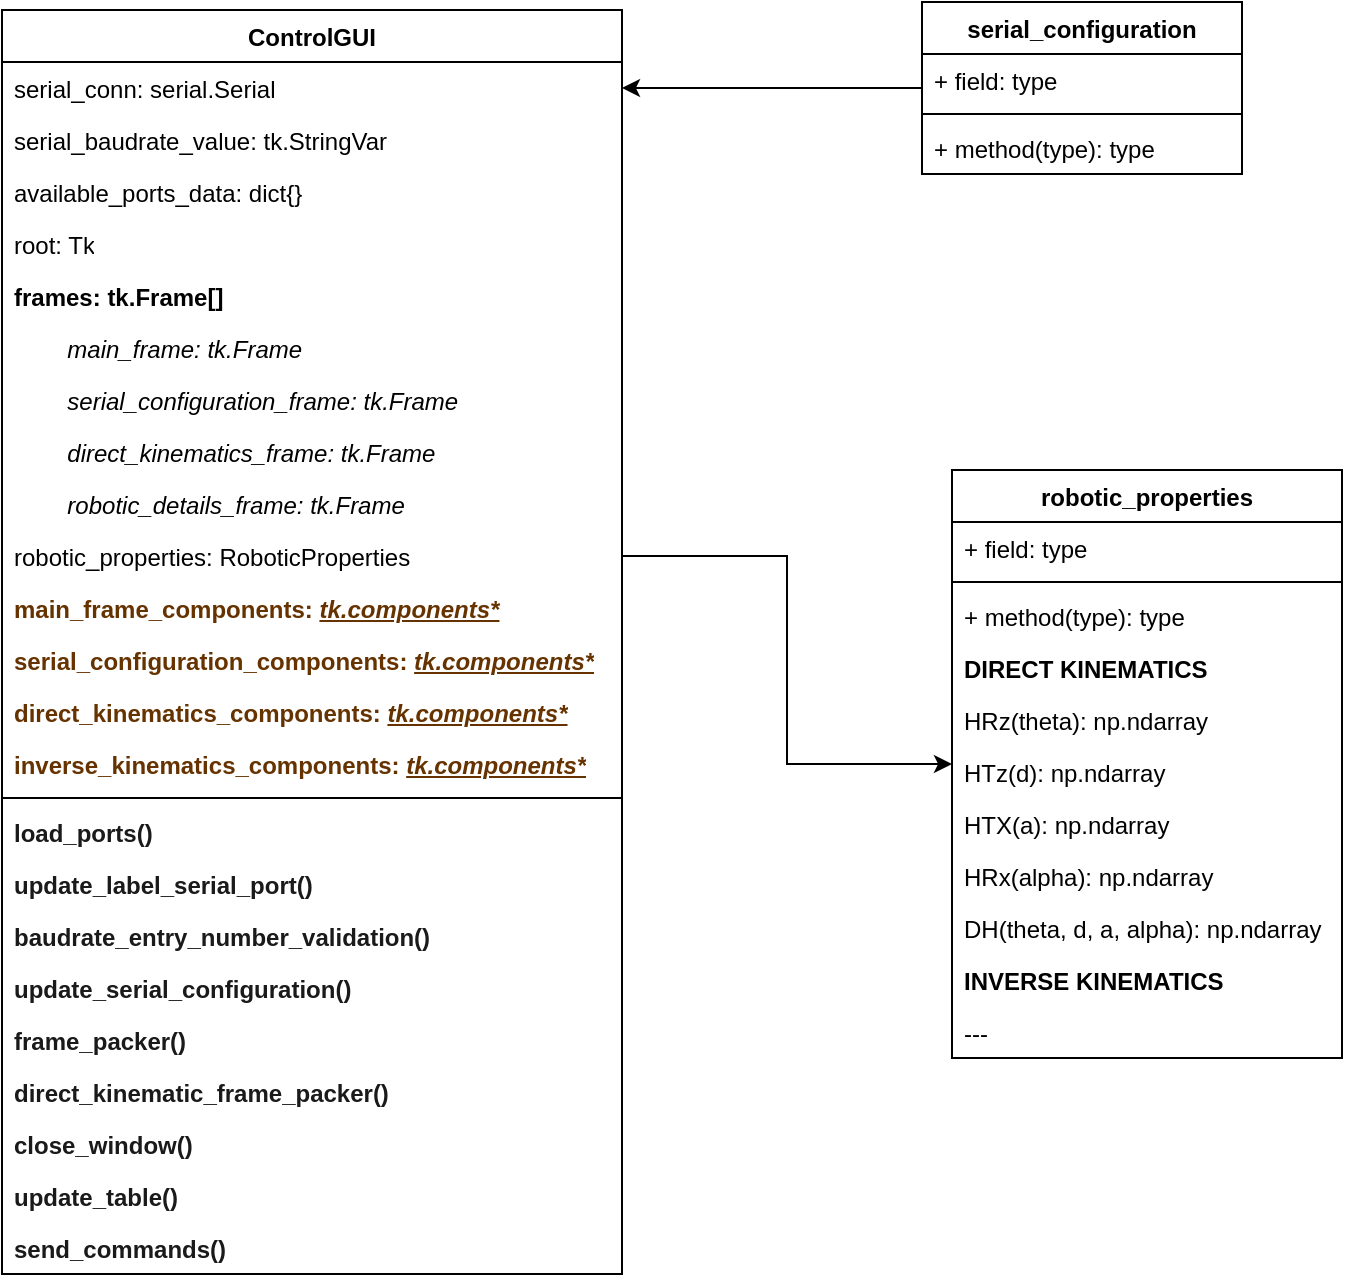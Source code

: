 <mxfile version="24.1.0" type="device">
  <diagram name="Page-1" id="GaDkPSU0LdVX-UyiDDIb">
    <mxGraphModel dx="658" dy="486" grid="1" gridSize="10" guides="1" tooltips="1" connect="1" arrows="1" fold="1" page="1" pageScale="1" pageWidth="850" pageHeight="1100" math="0" shadow="0">
      <root>
        <mxCell id="0" />
        <mxCell id="1" parent="0" />
        <mxCell id="tDGm3ZT8qW7316yoniyd-1" value="ControlGUI" style="swimlane;fontStyle=1;align=center;verticalAlign=top;childLayout=stackLayout;horizontal=1;startSize=26;horizontalStack=0;resizeParent=1;resizeParentMax=0;resizeLast=0;collapsible=1;marginBottom=0;whiteSpace=wrap;html=1;" vertex="1" parent="1">
          <mxGeometry x="80" y="156" width="310" height="632" as="geometry" />
        </mxCell>
        <mxCell id="tDGm3ZT8qW7316yoniyd-2" value="serial_conn: serial.Serial" style="text;strokeColor=none;fillColor=none;align=left;verticalAlign=top;spacingLeft=4;spacingRight=4;overflow=hidden;rotatable=0;points=[[0,0.5],[1,0.5]];portConstraint=eastwest;whiteSpace=wrap;html=1;" vertex="1" parent="tDGm3ZT8qW7316yoniyd-1">
          <mxGeometry y="26" width="310" height="26" as="geometry" />
        </mxCell>
        <mxCell id="tDGm3ZT8qW7316yoniyd-26" value="serial_baudrate_value: tk.StringVar" style="text;strokeColor=none;fillColor=none;align=left;verticalAlign=top;spacingLeft=4;spacingRight=4;overflow=hidden;rotatable=0;points=[[0,0.5],[1,0.5]];portConstraint=eastwest;whiteSpace=wrap;html=1;" vertex="1" parent="tDGm3ZT8qW7316yoniyd-1">
          <mxGeometry y="52" width="310" height="26" as="geometry" />
        </mxCell>
        <mxCell id="tDGm3ZT8qW7316yoniyd-4" value="available_ports_data: dict{}" style="text;strokeColor=none;fillColor=none;align=left;verticalAlign=top;spacingLeft=4;spacingRight=4;overflow=hidden;rotatable=0;points=[[0,0.5],[1,0.5]];portConstraint=eastwest;whiteSpace=wrap;html=1;" vertex="1" parent="tDGm3ZT8qW7316yoniyd-1">
          <mxGeometry y="78" width="310" height="26" as="geometry" />
        </mxCell>
        <mxCell id="tDGm3ZT8qW7316yoniyd-17" value="root: Tk" style="text;strokeColor=none;fillColor=none;align=left;verticalAlign=top;spacingLeft=4;spacingRight=4;overflow=hidden;rotatable=0;points=[[0,0.5],[1,0.5]];portConstraint=eastwest;whiteSpace=wrap;html=1;" vertex="1" parent="tDGm3ZT8qW7316yoniyd-1">
          <mxGeometry y="104" width="310" height="26" as="geometry" />
        </mxCell>
        <mxCell id="tDGm3ZT8qW7316yoniyd-18" value="frames: tk.Frame[]" style="text;strokeColor=none;fillColor=none;align=left;verticalAlign=top;spacingLeft=4;spacingRight=4;overflow=hidden;rotatable=0;points=[[0,0.5],[1,0.5]];portConstraint=eastwest;whiteSpace=wrap;html=1;fontStyle=1" vertex="1" parent="tDGm3ZT8qW7316yoniyd-1">
          <mxGeometry y="130" width="310" height="26" as="geometry" />
        </mxCell>
        <mxCell id="tDGm3ZT8qW7316yoniyd-24" value="&lt;span style=&quot;white-space: pre;&quot;&gt;&#x9;&lt;/span&gt;main_frame: tk.Frame" style="text;strokeColor=none;fillColor=none;align=left;verticalAlign=top;spacingLeft=4;spacingRight=4;overflow=hidden;rotatable=0;points=[[0,0.5],[1,0.5]];portConstraint=eastwest;whiteSpace=wrap;html=1;fontStyle=2" vertex="1" parent="tDGm3ZT8qW7316yoniyd-1">
          <mxGeometry y="156" width="310" height="26" as="geometry" />
        </mxCell>
        <mxCell id="tDGm3ZT8qW7316yoniyd-23" value="&lt;span style=&quot;white-space: pre;&quot;&gt;&#x9;&lt;/span&gt;serial_configuration_frame: tk.Frame" style="text;strokeColor=none;fillColor=none;align=left;verticalAlign=top;spacingLeft=4;spacingRight=4;overflow=hidden;rotatable=0;points=[[0,0.5],[1,0.5]];portConstraint=eastwest;whiteSpace=wrap;html=1;fontStyle=2" vertex="1" parent="tDGm3ZT8qW7316yoniyd-1">
          <mxGeometry y="182" width="310" height="26" as="geometry" />
        </mxCell>
        <mxCell id="tDGm3ZT8qW7316yoniyd-22" value="&lt;span style=&quot;white-space: pre;&quot;&gt;&#x9;&lt;/span&gt;direct_kinematics_frame: tk.Frame" style="text;strokeColor=none;fillColor=none;align=left;verticalAlign=top;spacingLeft=4;spacingRight=4;overflow=hidden;rotatable=0;points=[[0,0.5],[1,0.5]];portConstraint=eastwest;whiteSpace=wrap;html=1;fontStyle=2" vertex="1" parent="tDGm3ZT8qW7316yoniyd-1">
          <mxGeometry y="208" width="310" height="26" as="geometry" />
        </mxCell>
        <mxCell id="tDGm3ZT8qW7316yoniyd-21" value="&lt;span style=&quot;white-space: pre;&quot;&gt;&#x9;&lt;/span&gt;robotic_details_frame: tk.Frame" style="text;strokeColor=none;fillColor=none;align=left;verticalAlign=top;spacingLeft=4;spacingRight=4;overflow=hidden;rotatable=0;points=[[0,0.5],[1,0.5]];portConstraint=eastwest;whiteSpace=wrap;html=1;fontStyle=2" vertex="1" parent="tDGm3ZT8qW7316yoniyd-1">
          <mxGeometry y="234" width="310" height="26" as="geometry" />
        </mxCell>
        <mxCell id="tDGm3ZT8qW7316yoniyd-20" value="robotic_properties: RoboticProperties" style="text;strokeColor=none;fillColor=none;align=left;verticalAlign=top;spacingLeft=4;spacingRight=4;overflow=hidden;rotatable=0;points=[[0,0.5],[1,0.5]];portConstraint=eastwest;whiteSpace=wrap;html=1;" vertex="1" parent="tDGm3ZT8qW7316yoniyd-1">
          <mxGeometry y="260" width="310" height="26" as="geometry" />
        </mxCell>
        <mxCell id="tDGm3ZT8qW7316yoniyd-19" value="main_frame_components: &lt;i&gt;&lt;u&gt;tk.components*&lt;/u&gt;&lt;/i&gt;" style="text;strokeColor=none;fillColor=none;align=left;verticalAlign=top;spacingLeft=4;spacingRight=4;overflow=hidden;rotatable=0;points=[[0,0.5],[1,0.5]];portConstraint=eastwest;whiteSpace=wrap;html=1;fontStyle=1;fontColor=#663300;" vertex="1" parent="tDGm3ZT8qW7316yoniyd-1">
          <mxGeometry y="286" width="310" height="26" as="geometry" />
        </mxCell>
        <mxCell id="tDGm3ZT8qW7316yoniyd-30" value="serial_configuration_components:&amp;nbsp;&lt;i&gt;&lt;u&gt;tk.components*&lt;/u&gt;&lt;/i&gt;" style="text;strokeColor=none;fillColor=none;align=left;verticalAlign=top;spacingLeft=4;spacingRight=4;overflow=hidden;rotatable=0;points=[[0,0.5],[1,0.5]];portConstraint=eastwest;whiteSpace=wrap;html=1;fontStyle=1;fontColor=#663300;" vertex="1" parent="tDGm3ZT8qW7316yoniyd-1">
          <mxGeometry y="312" width="310" height="26" as="geometry" />
        </mxCell>
        <mxCell id="tDGm3ZT8qW7316yoniyd-29" value="direct_kinematics_components:&amp;nbsp;&lt;i&gt;&lt;u&gt;tk.components*&lt;/u&gt;&lt;/i&gt;" style="text;strokeColor=none;fillColor=none;align=left;verticalAlign=top;spacingLeft=4;spacingRight=4;overflow=hidden;rotatable=0;points=[[0,0.5],[1,0.5]];portConstraint=eastwest;whiteSpace=wrap;html=1;fontStyle=1;fontColor=#663300;" vertex="1" parent="tDGm3ZT8qW7316yoniyd-1">
          <mxGeometry y="338" width="310" height="26" as="geometry" />
        </mxCell>
        <mxCell id="tDGm3ZT8qW7316yoniyd-28" value="inverse_kinematics_components:&amp;nbsp;&lt;i&gt;&lt;u&gt;tk.components*&lt;/u&gt;&lt;/i&gt;" style="text;strokeColor=none;fillColor=none;align=left;verticalAlign=top;spacingLeft=4;spacingRight=4;overflow=hidden;rotatable=0;points=[[0,0.5],[1,0.5]];portConstraint=eastwest;whiteSpace=wrap;html=1;fontStyle=1;fontColor=#663300;" vertex="1" parent="tDGm3ZT8qW7316yoniyd-1">
          <mxGeometry y="364" width="310" height="26" as="geometry" />
        </mxCell>
        <mxCell id="tDGm3ZT8qW7316yoniyd-3" value="" style="line;strokeWidth=1;fillColor=none;align=left;verticalAlign=middle;spacingTop=-1;spacingLeft=3;spacingRight=3;rotatable=0;labelPosition=right;points=[];portConstraint=eastwest;strokeColor=inherit;" vertex="1" parent="tDGm3ZT8qW7316yoniyd-1">
          <mxGeometry y="390" width="310" height="8" as="geometry" />
        </mxCell>
        <mxCell id="tDGm3ZT8qW7316yoniyd-32" value="load_ports()" style="text;strokeColor=none;fillColor=none;align=left;verticalAlign=top;spacingLeft=4;spacingRight=4;overflow=hidden;rotatable=0;points=[[0,0.5],[1,0.5]];portConstraint=eastwest;whiteSpace=wrap;html=1;fontStyle=1;fontColor=#1A1A1A;" vertex="1" parent="tDGm3ZT8qW7316yoniyd-1">
          <mxGeometry y="398" width="310" height="26" as="geometry" />
        </mxCell>
        <mxCell id="tDGm3ZT8qW7316yoniyd-41" value="update_label_serial_port()" style="text;strokeColor=none;fillColor=none;align=left;verticalAlign=top;spacingLeft=4;spacingRight=4;overflow=hidden;rotatable=0;points=[[0,0.5],[1,0.5]];portConstraint=eastwest;whiteSpace=wrap;html=1;fontStyle=1;fontColor=#1A1A1A;" vertex="1" parent="tDGm3ZT8qW7316yoniyd-1">
          <mxGeometry y="424" width="310" height="26" as="geometry" />
        </mxCell>
        <mxCell id="tDGm3ZT8qW7316yoniyd-40" value="baudrate_entry_number_validation()" style="text;strokeColor=none;fillColor=none;align=left;verticalAlign=top;spacingLeft=4;spacingRight=4;overflow=hidden;rotatable=0;points=[[0,0.5],[1,0.5]];portConstraint=eastwest;whiteSpace=wrap;html=1;fontStyle=1;fontColor=#1A1A1A;" vertex="1" parent="tDGm3ZT8qW7316yoniyd-1">
          <mxGeometry y="450" width="310" height="26" as="geometry" />
        </mxCell>
        <mxCell id="tDGm3ZT8qW7316yoniyd-39" value="update_serial_configuration()" style="text;strokeColor=none;fillColor=none;align=left;verticalAlign=top;spacingLeft=4;spacingRight=4;overflow=hidden;rotatable=0;points=[[0,0.5],[1,0.5]];portConstraint=eastwest;whiteSpace=wrap;html=1;fontStyle=1;fontColor=#1A1A1A;" vertex="1" parent="tDGm3ZT8qW7316yoniyd-1">
          <mxGeometry y="476" width="310" height="26" as="geometry" />
        </mxCell>
        <mxCell id="tDGm3ZT8qW7316yoniyd-38" value="frame_packer()" style="text;strokeColor=none;fillColor=none;align=left;verticalAlign=top;spacingLeft=4;spacingRight=4;overflow=hidden;rotatable=0;points=[[0,0.5],[1,0.5]];portConstraint=eastwest;whiteSpace=wrap;html=1;fontStyle=1;fontColor=#1A1A1A;" vertex="1" parent="tDGm3ZT8qW7316yoniyd-1">
          <mxGeometry y="502" width="310" height="26" as="geometry" />
        </mxCell>
        <mxCell id="tDGm3ZT8qW7316yoniyd-37" value="direct_kinematic_frame_packer()" style="text;strokeColor=none;fillColor=none;align=left;verticalAlign=top;spacingLeft=4;spacingRight=4;overflow=hidden;rotatable=0;points=[[0,0.5],[1,0.5]];portConstraint=eastwest;whiteSpace=wrap;html=1;fontStyle=1;fontColor=#1A1A1A;" vertex="1" parent="tDGm3ZT8qW7316yoniyd-1">
          <mxGeometry y="528" width="310" height="26" as="geometry" />
        </mxCell>
        <mxCell id="tDGm3ZT8qW7316yoniyd-36" value="close_window()" style="text;strokeColor=none;fillColor=none;align=left;verticalAlign=top;spacingLeft=4;spacingRight=4;overflow=hidden;rotatable=0;points=[[0,0.5],[1,0.5]];portConstraint=eastwest;whiteSpace=wrap;html=1;fontStyle=1;fontColor=#1A1A1A;" vertex="1" parent="tDGm3ZT8qW7316yoniyd-1">
          <mxGeometry y="554" width="310" height="26" as="geometry" />
        </mxCell>
        <mxCell id="tDGm3ZT8qW7316yoniyd-35" value="update_table()" style="text;strokeColor=none;fillColor=none;align=left;verticalAlign=top;spacingLeft=4;spacingRight=4;overflow=hidden;rotatable=0;points=[[0,0.5],[1,0.5]];portConstraint=eastwest;whiteSpace=wrap;html=1;fontStyle=1;fontColor=#1A1A1A;" vertex="1" parent="tDGm3ZT8qW7316yoniyd-1">
          <mxGeometry y="580" width="310" height="26" as="geometry" />
        </mxCell>
        <mxCell id="tDGm3ZT8qW7316yoniyd-33" value="send_commands()" style="text;strokeColor=none;fillColor=none;align=left;verticalAlign=top;spacingLeft=4;spacingRight=4;overflow=hidden;rotatable=0;points=[[0,0.5],[1,0.5]];portConstraint=eastwest;whiteSpace=wrap;html=1;fontStyle=1;fontColor=#1A1A1A;" vertex="1" parent="tDGm3ZT8qW7316yoniyd-1">
          <mxGeometry y="606" width="310" height="26" as="geometry" />
        </mxCell>
        <mxCell id="tDGm3ZT8qW7316yoniyd-9" value="robotic_properties" style="swimlane;fontStyle=1;align=center;verticalAlign=top;childLayout=stackLayout;horizontal=1;startSize=26;horizontalStack=0;resizeParent=1;resizeParentMax=0;resizeLast=0;collapsible=1;marginBottom=0;whiteSpace=wrap;html=1;" vertex="1" parent="1">
          <mxGeometry x="555" y="386" width="195" height="294" as="geometry" />
        </mxCell>
        <mxCell id="tDGm3ZT8qW7316yoniyd-10" value="+ field: type" style="text;strokeColor=none;fillColor=none;align=left;verticalAlign=top;spacingLeft=4;spacingRight=4;overflow=hidden;rotatable=0;points=[[0,0.5],[1,0.5]];portConstraint=eastwest;whiteSpace=wrap;html=1;" vertex="1" parent="tDGm3ZT8qW7316yoniyd-9">
          <mxGeometry y="26" width="195" height="26" as="geometry" />
        </mxCell>
        <mxCell id="tDGm3ZT8qW7316yoniyd-11" value="" style="line;strokeWidth=1;fillColor=none;align=left;verticalAlign=middle;spacingTop=-1;spacingLeft=3;spacingRight=3;rotatable=0;labelPosition=right;points=[];portConstraint=eastwest;strokeColor=inherit;" vertex="1" parent="tDGm3ZT8qW7316yoniyd-9">
          <mxGeometry y="52" width="195" height="8" as="geometry" />
        </mxCell>
        <mxCell id="tDGm3ZT8qW7316yoniyd-12" value="+ method(type): type" style="text;strokeColor=none;fillColor=none;align=left;verticalAlign=top;spacingLeft=4;spacingRight=4;overflow=hidden;rotatable=0;points=[[0,0.5],[1,0.5]];portConstraint=eastwest;whiteSpace=wrap;html=1;" vertex="1" parent="tDGm3ZT8qW7316yoniyd-9">
          <mxGeometry y="60" width="195" height="26" as="geometry" />
        </mxCell>
        <mxCell id="tDGm3ZT8qW7316yoniyd-54" value="DIRECT KINEMATICS" style="text;strokeColor=none;fillColor=none;align=left;verticalAlign=top;spacingLeft=4;spacingRight=4;overflow=hidden;rotatable=0;points=[[0,0.5],[1,0.5]];portConstraint=eastwest;whiteSpace=wrap;html=1;fontStyle=1" vertex="1" parent="tDGm3ZT8qW7316yoniyd-9">
          <mxGeometry y="86" width="195" height="26" as="geometry" />
        </mxCell>
        <mxCell id="tDGm3ZT8qW7316yoniyd-53" value="HRz(theta): np.ndarray" style="text;strokeColor=none;fillColor=none;align=left;verticalAlign=top;spacingLeft=4;spacingRight=4;overflow=hidden;rotatable=0;points=[[0,0.5],[1,0.5]];portConstraint=eastwest;whiteSpace=wrap;html=1;" vertex="1" parent="tDGm3ZT8qW7316yoniyd-9">
          <mxGeometry y="112" width="195" height="26" as="geometry" />
        </mxCell>
        <mxCell id="tDGm3ZT8qW7316yoniyd-56" value="HTz(d): np.ndarray" style="text;strokeColor=none;fillColor=none;align=left;verticalAlign=top;spacingLeft=4;spacingRight=4;overflow=hidden;rotatable=0;points=[[0,0.5],[1,0.5]];portConstraint=eastwest;whiteSpace=wrap;html=1;" vertex="1" parent="tDGm3ZT8qW7316yoniyd-9">
          <mxGeometry y="138" width="195" height="26" as="geometry" />
        </mxCell>
        <mxCell id="tDGm3ZT8qW7316yoniyd-55" value="HTX(a): np.ndarray" style="text;strokeColor=none;fillColor=none;align=left;verticalAlign=top;spacingLeft=4;spacingRight=4;overflow=hidden;rotatable=0;points=[[0,0.5],[1,0.5]];portConstraint=eastwest;whiteSpace=wrap;html=1;" vertex="1" parent="tDGm3ZT8qW7316yoniyd-9">
          <mxGeometry y="164" width="195" height="26" as="geometry" />
        </mxCell>
        <mxCell id="tDGm3ZT8qW7316yoniyd-57" value="HRx(alpha): np.ndarray" style="text;strokeColor=none;fillColor=none;align=left;verticalAlign=top;spacingLeft=4;spacingRight=4;overflow=hidden;rotatable=0;points=[[0,0.5],[1,0.5]];portConstraint=eastwest;whiteSpace=wrap;html=1;" vertex="1" parent="tDGm3ZT8qW7316yoniyd-9">
          <mxGeometry y="190" width="195" height="26" as="geometry" />
        </mxCell>
        <mxCell id="tDGm3ZT8qW7316yoniyd-58" value="DH(theta, d, a, alpha): np.ndarray" style="text;strokeColor=none;fillColor=none;align=left;verticalAlign=top;spacingLeft=4;spacingRight=4;overflow=hidden;rotatable=0;points=[[0,0.5],[1,0.5]];portConstraint=eastwest;whiteSpace=wrap;html=1;" vertex="1" parent="tDGm3ZT8qW7316yoniyd-9">
          <mxGeometry y="216" width="195" height="26" as="geometry" />
        </mxCell>
        <mxCell id="tDGm3ZT8qW7316yoniyd-52" value="INVERSE KINEMATICS" style="text;strokeColor=none;fillColor=none;align=left;verticalAlign=top;spacingLeft=4;spacingRight=4;overflow=hidden;rotatable=0;points=[[0,0.5],[1,0.5]];portConstraint=eastwest;whiteSpace=wrap;html=1;fontStyle=1" vertex="1" parent="tDGm3ZT8qW7316yoniyd-9">
          <mxGeometry y="242" width="195" height="26" as="geometry" />
        </mxCell>
        <mxCell id="tDGm3ZT8qW7316yoniyd-51" value="---" style="text;strokeColor=none;fillColor=none;align=left;verticalAlign=top;spacingLeft=4;spacingRight=4;overflow=hidden;rotatable=0;points=[[0,0.5],[1,0.5]];portConstraint=eastwest;whiteSpace=wrap;html=1;" vertex="1" parent="tDGm3ZT8qW7316yoniyd-9">
          <mxGeometry y="268" width="195" height="26" as="geometry" />
        </mxCell>
        <mxCell id="tDGm3ZT8qW7316yoniyd-48" style="edgeStyle=orthogonalEdgeStyle;rounded=0;orthogonalLoop=1;jettySize=auto;html=1;entryX=1;entryY=0.5;entryDx=0;entryDy=0;" edge="1" parent="1" source="tDGm3ZT8qW7316yoniyd-42" target="tDGm3ZT8qW7316yoniyd-2">
          <mxGeometry relative="1" as="geometry" />
        </mxCell>
        <mxCell id="tDGm3ZT8qW7316yoniyd-42" value="serial_configuration" style="swimlane;fontStyle=1;align=center;verticalAlign=top;childLayout=stackLayout;horizontal=1;startSize=26;horizontalStack=0;resizeParent=1;resizeParentMax=0;resizeLast=0;collapsible=1;marginBottom=0;whiteSpace=wrap;html=1;" vertex="1" parent="1">
          <mxGeometry x="540" y="152" width="160" height="86" as="geometry" />
        </mxCell>
        <mxCell id="tDGm3ZT8qW7316yoniyd-43" value="+ field: type" style="text;strokeColor=none;fillColor=none;align=left;verticalAlign=top;spacingLeft=4;spacingRight=4;overflow=hidden;rotatable=0;points=[[0,0.5],[1,0.5]];portConstraint=eastwest;whiteSpace=wrap;html=1;" vertex="1" parent="tDGm3ZT8qW7316yoniyd-42">
          <mxGeometry y="26" width="160" height="26" as="geometry" />
        </mxCell>
        <mxCell id="tDGm3ZT8qW7316yoniyd-44" value="" style="line;strokeWidth=1;fillColor=none;align=left;verticalAlign=middle;spacingTop=-1;spacingLeft=3;spacingRight=3;rotatable=0;labelPosition=right;points=[];portConstraint=eastwest;strokeColor=inherit;" vertex="1" parent="tDGm3ZT8qW7316yoniyd-42">
          <mxGeometry y="52" width="160" height="8" as="geometry" />
        </mxCell>
        <mxCell id="tDGm3ZT8qW7316yoniyd-45" value="+ method(type): type" style="text;strokeColor=none;fillColor=none;align=left;verticalAlign=top;spacingLeft=4;spacingRight=4;overflow=hidden;rotatable=0;points=[[0,0.5],[1,0.5]];portConstraint=eastwest;whiteSpace=wrap;html=1;" vertex="1" parent="tDGm3ZT8qW7316yoniyd-42">
          <mxGeometry y="60" width="160" height="26" as="geometry" />
        </mxCell>
        <mxCell id="tDGm3ZT8qW7316yoniyd-47" style="edgeStyle=orthogonalEdgeStyle;rounded=0;orthogonalLoop=1;jettySize=auto;html=1;exitX=1;exitY=0.5;exitDx=0;exitDy=0;" edge="1" parent="1" source="tDGm3ZT8qW7316yoniyd-20" target="tDGm3ZT8qW7316yoniyd-9">
          <mxGeometry relative="1" as="geometry" />
        </mxCell>
      </root>
    </mxGraphModel>
  </diagram>
</mxfile>
